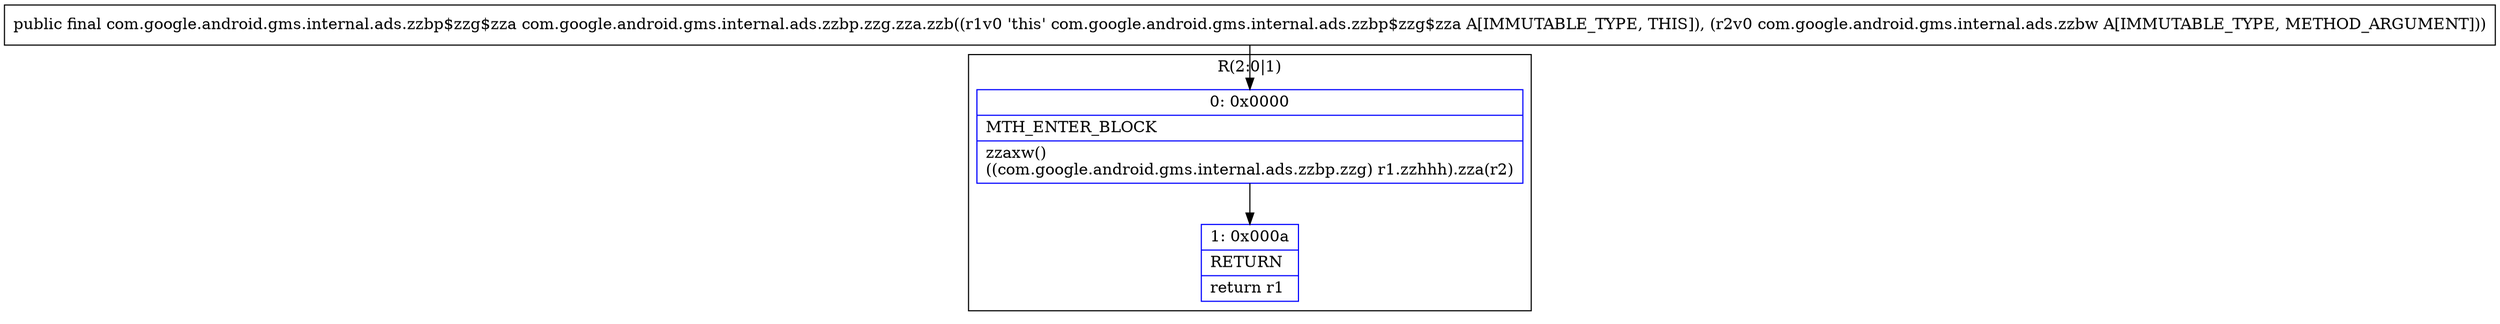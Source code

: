 digraph "CFG forcom.google.android.gms.internal.ads.zzbp.zzg.zza.zzb(Lcom\/google\/android\/gms\/internal\/ads\/zzbw;)Lcom\/google\/android\/gms\/internal\/ads\/zzbp$zzg$zza;" {
subgraph cluster_Region_297661077 {
label = "R(2:0|1)";
node [shape=record,color=blue];
Node_0 [shape=record,label="{0\:\ 0x0000|MTH_ENTER_BLOCK\l|zzaxw()\l((com.google.android.gms.internal.ads.zzbp.zzg) r1.zzhhh).zza(r2)\l}"];
Node_1 [shape=record,label="{1\:\ 0x000a|RETURN\l|return r1\l}"];
}
MethodNode[shape=record,label="{public final com.google.android.gms.internal.ads.zzbp$zzg$zza com.google.android.gms.internal.ads.zzbp.zzg.zza.zzb((r1v0 'this' com.google.android.gms.internal.ads.zzbp$zzg$zza A[IMMUTABLE_TYPE, THIS]), (r2v0 com.google.android.gms.internal.ads.zzbw A[IMMUTABLE_TYPE, METHOD_ARGUMENT])) }"];
MethodNode -> Node_0;
Node_0 -> Node_1;
}

